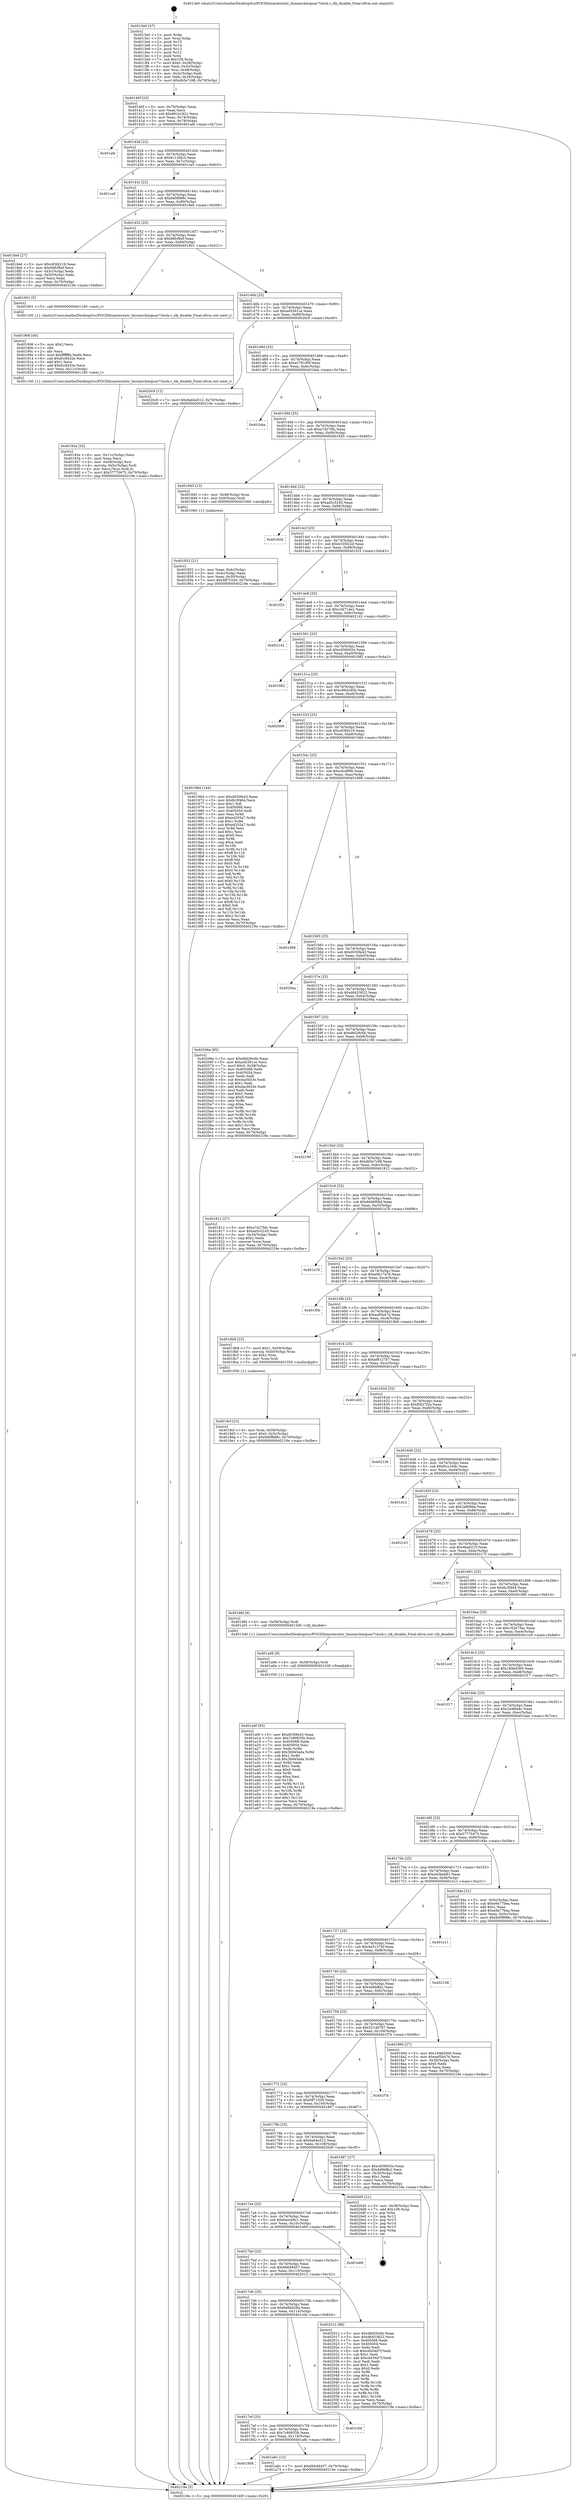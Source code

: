 digraph "0x4013e0" {
  label = "0x4013e0 (/mnt/c/Users/mathe/Desktop/tcc/POCII/binaries/extr_linuxarchmipsar7clock.c_clk_disable_Final-ollvm.out::main(0))"
  labelloc = "t"
  node[shape=record]

  Entry [label="",width=0.3,height=0.3,shape=circle,fillcolor=black,style=filled]
  "0x40140f" [label="{
     0x40140f [23]\l
     | [instrs]\l
     &nbsp;&nbsp;0x40140f \<+3\>: mov -0x70(%rbp),%eax\l
     &nbsp;&nbsp;0x401412 \<+2\>: mov %eax,%ecx\l
     &nbsp;&nbsp;0x401414 \<+6\>: sub $0x891e1821,%ecx\l
     &nbsp;&nbsp;0x40141a \<+3\>: mov %eax,-0x74(%rbp)\l
     &nbsp;&nbsp;0x40141d \<+3\>: mov %ecx,-0x78(%rbp)\l
     &nbsp;&nbsp;0x401420 \<+6\>: je 0000000000401afe \<main+0x71e\>\l
  }"]
  "0x401afe" [label="{
     0x401afe\l
  }", style=dashed]
  "0x401426" [label="{
     0x401426 [22]\l
     | [instrs]\l
     &nbsp;&nbsp;0x401426 \<+5\>: jmp 000000000040142b \<main+0x4b\>\l
     &nbsp;&nbsp;0x40142b \<+3\>: mov -0x74(%rbp),%eax\l
     &nbsp;&nbsp;0x40142e \<+5\>: sub $0x9112fdc3,%eax\l
     &nbsp;&nbsp;0x401433 \<+3\>: mov %eax,-0x7c(%rbp)\l
     &nbsp;&nbsp;0x401436 \<+6\>: je 0000000000401ca5 \<main+0x8c5\>\l
  }"]
  Exit [label="",width=0.3,height=0.3,shape=circle,fillcolor=black,style=filled,peripheries=2]
  "0x401ca5" [label="{
     0x401ca5\l
  }", style=dashed]
  "0x40143c" [label="{
     0x40143c [22]\l
     | [instrs]\l
     &nbsp;&nbsp;0x40143c \<+5\>: jmp 0000000000401441 \<main+0x61\>\l
     &nbsp;&nbsp;0x401441 \<+3\>: mov -0x74(%rbp),%eax\l
     &nbsp;&nbsp;0x401444 \<+5\>: sub $0x9d0f888c,%eax\l
     &nbsp;&nbsp;0x401449 \<+3\>: mov %eax,-0x80(%rbp)\l
     &nbsp;&nbsp;0x40144c \<+6\>: je 00000000004018e6 \<main+0x506\>\l
  }"]
  "0x401808" [label="{
     0x401808\l
  }", style=dashed]
  "0x4018e6" [label="{
     0x4018e6 [27]\l
     | [instrs]\l
     &nbsp;&nbsp;0x4018e6 \<+5\>: mov $0xc93f4219,%eax\l
     &nbsp;&nbsp;0x4018eb \<+5\>: mov $0x9dfcf6ef,%ecx\l
     &nbsp;&nbsp;0x4018f0 \<+3\>: mov -0x5c(%rbp),%edx\l
     &nbsp;&nbsp;0x4018f3 \<+3\>: cmp -0x50(%rbp),%edx\l
     &nbsp;&nbsp;0x4018f6 \<+3\>: cmovl %ecx,%eax\l
     &nbsp;&nbsp;0x4018f9 \<+3\>: mov %eax,-0x70(%rbp)\l
     &nbsp;&nbsp;0x4018fc \<+5\>: jmp 000000000040219e \<main+0xdbe\>\l
  }"]
  "0x401452" [label="{
     0x401452 [25]\l
     | [instrs]\l
     &nbsp;&nbsp;0x401452 \<+5\>: jmp 0000000000401457 \<main+0x77\>\l
     &nbsp;&nbsp;0x401457 \<+3\>: mov -0x74(%rbp),%eax\l
     &nbsp;&nbsp;0x40145a \<+5\>: sub $0x9dfcf6ef,%eax\l
     &nbsp;&nbsp;0x40145f \<+6\>: mov %eax,-0x84(%rbp)\l
     &nbsp;&nbsp;0x401465 \<+6\>: je 0000000000401901 \<main+0x521\>\l
  }"]
  "0x401a6c" [label="{
     0x401a6c [12]\l
     | [instrs]\l
     &nbsp;&nbsp;0x401a6c \<+7\>: movl $0x6b648457,-0x70(%rbp)\l
     &nbsp;&nbsp;0x401a73 \<+5\>: jmp 000000000040219e \<main+0xdbe\>\l
  }"]
  "0x401901" [label="{
     0x401901 [5]\l
     | [instrs]\l
     &nbsp;&nbsp;0x401901 \<+5\>: call 0000000000401160 \<next_i\>\l
     | [calls]\l
     &nbsp;&nbsp;0x401160 \{1\} (/mnt/c/Users/mathe/Desktop/tcc/POCII/binaries/extr_linuxarchmipsar7clock.c_clk_disable_Final-ollvm.out::next_i)\l
  }"]
  "0x40146b" [label="{
     0x40146b [25]\l
     | [instrs]\l
     &nbsp;&nbsp;0x40146b \<+5\>: jmp 0000000000401470 \<main+0x90\>\l
     &nbsp;&nbsp;0x401470 \<+3\>: mov -0x74(%rbp),%eax\l
     &nbsp;&nbsp;0x401473 \<+5\>: sub $0xa45361ce,%eax\l
     &nbsp;&nbsp;0x401478 \<+6\>: mov %eax,-0x88(%rbp)\l
     &nbsp;&nbsp;0x40147e \<+6\>: je 00000000004020c9 \<main+0xce9\>\l
  }"]
  "0x4017ef" [label="{
     0x4017ef [25]\l
     | [instrs]\l
     &nbsp;&nbsp;0x4017ef \<+5\>: jmp 00000000004017f4 \<main+0x414\>\l
     &nbsp;&nbsp;0x4017f4 \<+3\>: mov -0x74(%rbp),%eax\l
     &nbsp;&nbsp;0x4017f7 \<+5\>: sub $0x7c80835b,%eax\l
     &nbsp;&nbsp;0x4017fc \<+6\>: mov %eax,-0x118(%rbp)\l
     &nbsp;&nbsp;0x401802 \<+6\>: je 0000000000401a6c \<main+0x68c\>\l
  }"]
  "0x4020c9" [label="{
     0x4020c9 [12]\l
     | [instrs]\l
     &nbsp;&nbsp;0x4020c9 \<+7\>: movl $0x6a64e512,-0x70(%rbp)\l
     &nbsp;&nbsp;0x4020d0 \<+5\>: jmp 000000000040219e \<main+0xdbe\>\l
  }"]
  "0x401484" [label="{
     0x401484 [25]\l
     | [instrs]\l
     &nbsp;&nbsp;0x401484 \<+5\>: jmp 0000000000401489 \<main+0xa9\>\l
     &nbsp;&nbsp;0x401489 \<+3\>: mov -0x74(%rbp),%eax\l
     &nbsp;&nbsp;0x40148c \<+5\>: sub $0xa578190f,%eax\l
     &nbsp;&nbsp;0x401491 \<+6\>: mov %eax,-0x8c(%rbp)\l
     &nbsp;&nbsp;0x401497 \<+6\>: je 0000000000401bba \<main+0x7da\>\l
  }"]
  "0x401c0d" [label="{
     0x401c0d\l
  }", style=dashed]
  "0x401bba" [label="{
     0x401bba\l
  }", style=dashed]
  "0x40149d" [label="{
     0x40149d [25]\l
     | [instrs]\l
     &nbsp;&nbsp;0x40149d \<+5\>: jmp 00000000004014a2 \<main+0xc2\>\l
     &nbsp;&nbsp;0x4014a2 \<+3\>: mov -0x74(%rbp),%eax\l
     &nbsp;&nbsp;0x4014a5 \<+5\>: sub $0xa7d27fdc,%eax\l
     &nbsp;&nbsp;0x4014aa \<+6\>: mov %eax,-0x90(%rbp)\l
     &nbsp;&nbsp;0x4014b0 \<+6\>: je 0000000000401845 \<main+0x465\>\l
  }"]
  "0x4017d6" [label="{
     0x4017d6 [25]\l
     | [instrs]\l
     &nbsp;&nbsp;0x4017d6 \<+5\>: jmp 00000000004017db \<main+0x3fb\>\l
     &nbsp;&nbsp;0x4017db \<+3\>: mov -0x74(%rbp),%eax\l
     &nbsp;&nbsp;0x4017de \<+5\>: sub $0x6d8b628a,%eax\l
     &nbsp;&nbsp;0x4017e3 \<+6\>: mov %eax,-0x114(%rbp)\l
     &nbsp;&nbsp;0x4017e9 \<+6\>: je 0000000000401c0d \<main+0x82d\>\l
  }"]
  "0x401845" [label="{
     0x401845 [13]\l
     | [instrs]\l
     &nbsp;&nbsp;0x401845 \<+4\>: mov -0x48(%rbp),%rax\l
     &nbsp;&nbsp;0x401849 \<+4\>: mov 0x8(%rax),%rdi\l
     &nbsp;&nbsp;0x40184d \<+5\>: call 0000000000401060 \<atoi@plt\>\l
     | [calls]\l
     &nbsp;&nbsp;0x401060 \{1\} (unknown)\l
  }"]
  "0x4014b6" [label="{
     0x4014b6 [25]\l
     | [instrs]\l
     &nbsp;&nbsp;0x4014b6 \<+5\>: jmp 00000000004014bb \<main+0xdb\>\l
     &nbsp;&nbsp;0x4014bb \<+3\>: mov -0x74(%rbp),%eax\l
     &nbsp;&nbsp;0x4014be \<+5\>: sub $0xad5c5245,%eax\l
     &nbsp;&nbsp;0x4014c3 \<+6\>: mov %eax,-0x94(%rbp)\l
     &nbsp;&nbsp;0x4014c9 \<+6\>: je 000000000040182d \<main+0x44d\>\l
  }"]
  "0x402012" [label="{
     0x402012 [88]\l
     | [instrs]\l
     &nbsp;&nbsp;0x402012 \<+5\>: mov $0xd8d29c6b,%eax\l
     &nbsp;&nbsp;0x402017 \<+5\>: mov $0xd6453822,%ecx\l
     &nbsp;&nbsp;0x40201c \<+7\>: mov 0x405068,%edx\l
     &nbsp;&nbsp;0x402023 \<+7\>: mov 0x405054,%esi\l
     &nbsp;&nbsp;0x40202a \<+2\>: mov %edx,%edi\l
     &nbsp;&nbsp;0x40202c \<+6\>: sub $0xcd454d7f,%edi\l
     &nbsp;&nbsp;0x402032 \<+3\>: sub $0x1,%edi\l
     &nbsp;&nbsp;0x402035 \<+6\>: add $0xcd454d7f,%edi\l
     &nbsp;&nbsp;0x40203b \<+3\>: imul %edi,%edx\l
     &nbsp;&nbsp;0x40203e \<+3\>: and $0x1,%edx\l
     &nbsp;&nbsp;0x402041 \<+3\>: cmp $0x0,%edx\l
     &nbsp;&nbsp;0x402044 \<+4\>: sete %r8b\l
     &nbsp;&nbsp;0x402048 \<+3\>: cmp $0xa,%esi\l
     &nbsp;&nbsp;0x40204b \<+4\>: setl %r9b\l
     &nbsp;&nbsp;0x40204f \<+3\>: mov %r8b,%r10b\l
     &nbsp;&nbsp;0x402052 \<+3\>: and %r9b,%r10b\l
     &nbsp;&nbsp;0x402055 \<+3\>: xor %r9b,%r8b\l
     &nbsp;&nbsp;0x402058 \<+3\>: or %r8b,%r10b\l
     &nbsp;&nbsp;0x40205b \<+4\>: test $0x1,%r10b\l
     &nbsp;&nbsp;0x40205f \<+3\>: cmovne %ecx,%eax\l
     &nbsp;&nbsp;0x402062 \<+3\>: mov %eax,-0x70(%rbp)\l
     &nbsp;&nbsp;0x402065 \<+5\>: jmp 000000000040219e \<main+0xdbe\>\l
  }"]
  "0x40182d" [label="{
     0x40182d\l
  }", style=dashed]
  "0x4014cf" [label="{
     0x4014cf [25]\l
     | [instrs]\l
     &nbsp;&nbsp;0x4014cf \<+5\>: jmp 00000000004014d4 \<main+0xf4\>\l
     &nbsp;&nbsp;0x4014d4 \<+3\>: mov -0x74(%rbp),%eax\l
     &nbsp;&nbsp;0x4014d7 \<+5\>: sub $0xb335f22d,%eax\l
     &nbsp;&nbsp;0x4014dc \<+6\>: mov %eax,-0x98(%rbp)\l
     &nbsp;&nbsp;0x4014e2 \<+6\>: je 0000000000401f23 \<main+0xb43\>\l
  }"]
  "0x4017bd" [label="{
     0x4017bd [25]\l
     | [instrs]\l
     &nbsp;&nbsp;0x4017bd \<+5\>: jmp 00000000004017c2 \<main+0x3e2\>\l
     &nbsp;&nbsp;0x4017c2 \<+3\>: mov -0x74(%rbp),%eax\l
     &nbsp;&nbsp;0x4017c5 \<+5\>: sub $0x6b648457,%eax\l
     &nbsp;&nbsp;0x4017ca \<+6\>: mov %eax,-0x110(%rbp)\l
     &nbsp;&nbsp;0x4017d0 \<+6\>: je 0000000000402012 \<main+0xc32\>\l
  }"]
  "0x401f23" [label="{
     0x401f23\l
  }", style=dashed]
  "0x4014e8" [label="{
     0x4014e8 [25]\l
     | [instrs]\l
     &nbsp;&nbsp;0x4014e8 \<+5\>: jmp 00000000004014ed \<main+0x10d\>\l
     &nbsp;&nbsp;0x4014ed \<+3\>: mov -0x74(%rbp),%eax\l
     &nbsp;&nbsp;0x4014f0 \<+5\>: sub $0xc3d714e2,%eax\l
     &nbsp;&nbsp;0x4014f5 \<+6\>: mov %eax,-0x9c(%rbp)\l
     &nbsp;&nbsp;0x4014fb \<+6\>: je 0000000000402142 \<main+0xd62\>\l
  }"]
  "0x401e69" [label="{
     0x401e69\l
  }", style=dashed]
  "0x402142" [label="{
     0x402142\l
  }", style=dashed]
  "0x401501" [label="{
     0x401501 [25]\l
     | [instrs]\l
     &nbsp;&nbsp;0x401501 \<+5\>: jmp 0000000000401506 \<main+0x126\>\l
     &nbsp;&nbsp;0x401506 \<+3\>: mov -0x74(%rbp),%eax\l
     &nbsp;&nbsp;0x401509 \<+5\>: sub $0xc656002e,%eax\l
     &nbsp;&nbsp;0x40150e \<+6\>: mov %eax,-0xa0(%rbp)\l
     &nbsp;&nbsp;0x401514 \<+6\>: je 0000000000401882 \<main+0x4a2\>\l
  }"]
  "0x4017a4" [label="{
     0x4017a4 [25]\l
     | [instrs]\l
     &nbsp;&nbsp;0x4017a4 \<+5\>: jmp 00000000004017a9 \<main+0x3c9\>\l
     &nbsp;&nbsp;0x4017a9 \<+3\>: mov -0x74(%rbp),%eax\l
     &nbsp;&nbsp;0x4017ac \<+5\>: sub $0x6aacb8c1,%eax\l
     &nbsp;&nbsp;0x4017b1 \<+6\>: mov %eax,-0x10c(%rbp)\l
     &nbsp;&nbsp;0x4017b7 \<+6\>: je 0000000000401e69 \<main+0xa89\>\l
  }"]
  "0x401882" [label="{
     0x401882\l
  }", style=dashed]
  "0x40151a" [label="{
     0x40151a [25]\l
     | [instrs]\l
     &nbsp;&nbsp;0x40151a \<+5\>: jmp 000000000040151f \<main+0x13f\>\l
     &nbsp;&nbsp;0x40151f \<+3\>: mov -0x74(%rbp),%eax\l
     &nbsp;&nbsp;0x401522 \<+5\>: sub $0xc8942d5b,%eax\l
     &nbsp;&nbsp;0x401527 \<+6\>: mov %eax,-0xa4(%rbp)\l
     &nbsp;&nbsp;0x40152d \<+6\>: je 0000000000402006 \<main+0xc26\>\l
  }"]
  "0x4020d5" [label="{
     0x4020d5 [21]\l
     | [instrs]\l
     &nbsp;&nbsp;0x4020d5 \<+3\>: mov -0x38(%rbp),%eax\l
     &nbsp;&nbsp;0x4020d8 \<+7\>: add $0x108,%rsp\l
     &nbsp;&nbsp;0x4020df \<+1\>: pop %rbx\l
     &nbsp;&nbsp;0x4020e0 \<+2\>: pop %r12\l
     &nbsp;&nbsp;0x4020e2 \<+2\>: pop %r13\l
     &nbsp;&nbsp;0x4020e4 \<+2\>: pop %r14\l
     &nbsp;&nbsp;0x4020e6 \<+2\>: pop %r15\l
     &nbsp;&nbsp;0x4020e8 \<+1\>: pop %rbp\l
     &nbsp;&nbsp;0x4020e9 \<+1\>: ret\l
  }"]
  "0x402006" [label="{
     0x402006\l
  }", style=dashed]
  "0x401533" [label="{
     0x401533 [25]\l
     | [instrs]\l
     &nbsp;&nbsp;0x401533 \<+5\>: jmp 0000000000401538 \<main+0x158\>\l
     &nbsp;&nbsp;0x401538 \<+3\>: mov -0x74(%rbp),%eax\l
     &nbsp;&nbsp;0x40153b \<+5\>: sub $0xc93f4219,%eax\l
     &nbsp;&nbsp;0x401540 \<+6\>: mov %eax,-0xa8(%rbp)\l
     &nbsp;&nbsp;0x401546 \<+6\>: je 000000000040196d \<main+0x58d\>\l
  }"]
  "0x401a0f" [label="{
     0x401a0f [93]\l
     | [instrs]\l
     &nbsp;&nbsp;0x401a0f \<+5\>: mov $0xd030fe43,%eax\l
     &nbsp;&nbsp;0x401a14 \<+5\>: mov $0x7c80835b,%ecx\l
     &nbsp;&nbsp;0x401a19 \<+7\>: mov 0x405068,%edx\l
     &nbsp;&nbsp;0x401a20 \<+7\>: mov 0x405054,%esi\l
     &nbsp;&nbsp;0x401a27 \<+3\>: mov %edx,%r8d\l
     &nbsp;&nbsp;0x401a2a \<+7\>: add $0x3b945eda,%r8d\l
     &nbsp;&nbsp;0x401a31 \<+4\>: sub $0x1,%r8d\l
     &nbsp;&nbsp;0x401a35 \<+7\>: sub $0x3b945eda,%r8d\l
     &nbsp;&nbsp;0x401a3c \<+4\>: imul %r8d,%edx\l
     &nbsp;&nbsp;0x401a40 \<+3\>: and $0x1,%edx\l
     &nbsp;&nbsp;0x401a43 \<+3\>: cmp $0x0,%edx\l
     &nbsp;&nbsp;0x401a46 \<+4\>: sete %r9b\l
     &nbsp;&nbsp;0x401a4a \<+3\>: cmp $0xa,%esi\l
     &nbsp;&nbsp;0x401a4d \<+4\>: setl %r10b\l
     &nbsp;&nbsp;0x401a51 \<+3\>: mov %r9b,%r11b\l
     &nbsp;&nbsp;0x401a54 \<+3\>: and %r10b,%r11b\l
     &nbsp;&nbsp;0x401a57 \<+3\>: xor %r10b,%r9b\l
     &nbsp;&nbsp;0x401a5a \<+3\>: or %r9b,%r11b\l
     &nbsp;&nbsp;0x401a5d \<+4\>: test $0x1,%r11b\l
     &nbsp;&nbsp;0x401a61 \<+3\>: cmovne %ecx,%eax\l
     &nbsp;&nbsp;0x401a64 \<+3\>: mov %eax,-0x70(%rbp)\l
     &nbsp;&nbsp;0x401a67 \<+5\>: jmp 000000000040219e \<main+0xdbe\>\l
  }"]
  "0x40196d" [label="{
     0x40196d [144]\l
     | [instrs]\l
     &nbsp;&nbsp;0x40196d \<+5\>: mov $0xd030fe43,%eax\l
     &nbsp;&nbsp;0x401972 \<+5\>: mov $0x8c3f464,%ecx\l
     &nbsp;&nbsp;0x401977 \<+2\>: mov $0x1,%dl\l
     &nbsp;&nbsp;0x401979 \<+7\>: mov 0x405068,%esi\l
     &nbsp;&nbsp;0x401980 \<+7\>: mov 0x405054,%edi\l
     &nbsp;&nbsp;0x401987 \<+3\>: mov %esi,%r8d\l
     &nbsp;&nbsp;0x40198a \<+7\>: add $0xed255a7,%r8d\l
     &nbsp;&nbsp;0x401991 \<+4\>: sub $0x1,%r8d\l
     &nbsp;&nbsp;0x401995 \<+7\>: sub $0xed255a7,%r8d\l
     &nbsp;&nbsp;0x40199c \<+4\>: imul %r8d,%esi\l
     &nbsp;&nbsp;0x4019a0 \<+3\>: and $0x1,%esi\l
     &nbsp;&nbsp;0x4019a3 \<+3\>: cmp $0x0,%esi\l
     &nbsp;&nbsp;0x4019a6 \<+4\>: sete %r9b\l
     &nbsp;&nbsp;0x4019aa \<+3\>: cmp $0xa,%edi\l
     &nbsp;&nbsp;0x4019ad \<+4\>: setl %r10b\l
     &nbsp;&nbsp;0x4019b1 \<+3\>: mov %r9b,%r11b\l
     &nbsp;&nbsp;0x4019b4 \<+4\>: xor $0xff,%r11b\l
     &nbsp;&nbsp;0x4019b8 \<+3\>: mov %r10b,%bl\l
     &nbsp;&nbsp;0x4019bb \<+3\>: xor $0xff,%bl\l
     &nbsp;&nbsp;0x4019be \<+3\>: xor $0x0,%dl\l
     &nbsp;&nbsp;0x4019c1 \<+3\>: mov %r11b,%r14b\l
     &nbsp;&nbsp;0x4019c4 \<+4\>: and $0x0,%r14b\l
     &nbsp;&nbsp;0x4019c8 \<+3\>: and %dl,%r9b\l
     &nbsp;&nbsp;0x4019cb \<+3\>: mov %bl,%r15b\l
     &nbsp;&nbsp;0x4019ce \<+4\>: and $0x0,%r15b\l
     &nbsp;&nbsp;0x4019d2 \<+3\>: and %dl,%r10b\l
     &nbsp;&nbsp;0x4019d5 \<+3\>: or %r9b,%r14b\l
     &nbsp;&nbsp;0x4019d8 \<+3\>: or %r10b,%r15b\l
     &nbsp;&nbsp;0x4019db \<+3\>: xor %r15b,%r14b\l
     &nbsp;&nbsp;0x4019de \<+3\>: or %bl,%r11b\l
     &nbsp;&nbsp;0x4019e1 \<+4\>: xor $0xff,%r11b\l
     &nbsp;&nbsp;0x4019e5 \<+3\>: or $0x0,%dl\l
     &nbsp;&nbsp;0x4019e8 \<+3\>: and %dl,%r11b\l
     &nbsp;&nbsp;0x4019eb \<+3\>: or %r11b,%r14b\l
     &nbsp;&nbsp;0x4019ee \<+4\>: test $0x1,%r14b\l
     &nbsp;&nbsp;0x4019f2 \<+3\>: cmovne %ecx,%eax\l
     &nbsp;&nbsp;0x4019f5 \<+3\>: mov %eax,-0x70(%rbp)\l
     &nbsp;&nbsp;0x4019f8 \<+5\>: jmp 000000000040219e \<main+0xdbe\>\l
  }"]
  "0x40154c" [label="{
     0x40154c [25]\l
     | [instrs]\l
     &nbsp;&nbsp;0x40154c \<+5\>: jmp 0000000000401551 \<main+0x171\>\l
     &nbsp;&nbsp;0x401551 \<+3\>: mov -0x74(%rbp),%eax\l
     &nbsp;&nbsp;0x401554 \<+5\>: sub $0xcdcdf9fe,%eax\l
     &nbsp;&nbsp;0x401559 \<+6\>: mov %eax,-0xac(%rbp)\l
     &nbsp;&nbsp;0x40155f \<+6\>: je 0000000000401d98 \<main+0x9b8\>\l
  }"]
  "0x401a06" [label="{
     0x401a06 [9]\l
     | [instrs]\l
     &nbsp;&nbsp;0x401a06 \<+4\>: mov -0x58(%rbp),%rdi\l
     &nbsp;&nbsp;0x401a0a \<+5\>: call 0000000000401030 \<free@plt\>\l
     | [calls]\l
     &nbsp;&nbsp;0x401030 \{1\} (unknown)\l
  }"]
  "0x401d98" [label="{
     0x401d98\l
  }", style=dashed]
  "0x401565" [label="{
     0x401565 [25]\l
     | [instrs]\l
     &nbsp;&nbsp;0x401565 \<+5\>: jmp 000000000040156a \<main+0x18a\>\l
     &nbsp;&nbsp;0x40156a \<+3\>: mov -0x74(%rbp),%eax\l
     &nbsp;&nbsp;0x40156d \<+5\>: sub $0xd030fe43,%eax\l
     &nbsp;&nbsp;0x401572 \<+6\>: mov %eax,-0xb0(%rbp)\l
     &nbsp;&nbsp;0x401578 \<+6\>: je 00000000004020ea \<main+0xd0a\>\l
  }"]
  "0x40192e" [label="{
     0x40192e [32]\l
     | [instrs]\l
     &nbsp;&nbsp;0x40192e \<+6\>: mov -0x11c(%rbp),%ecx\l
     &nbsp;&nbsp;0x401934 \<+3\>: imul %eax,%ecx\l
     &nbsp;&nbsp;0x401937 \<+4\>: mov -0x58(%rbp),%rsi\l
     &nbsp;&nbsp;0x40193b \<+4\>: movslq -0x5c(%rbp),%rdi\l
     &nbsp;&nbsp;0x40193f \<+3\>: mov %ecx,(%rsi,%rdi,4)\l
     &nbsp;&nbsp;0x401942 \<+7\>: movl $0x37770475,-0x70(%rbp)\l
     &nbsp;&nbsp;0x401949 \<+5\>: jmp 000000000040219e \<main+0xdbe\>\l
  }"]
  "0x4020ea" [label="{
     0x4020ea\l
  }", style=dashed]
  "0x40157e" [label="{
     0x40157e [25]\l
     | [instrs]\l
     &nbsp;&nbsp;0x40157e \<+5\>: jmp 0000000000401583 \<main+0x1a3\>\l
     &nbsp;&nbsp;0x401583 \<+3\>: mov -0x74(%rbp),%eax\l
     &nbsp;&nbsp;0x401586 \<+5\>: sub $0xd6453822,%eax\l
     &nbsp;&nbsp;0x40158b \<+6\>: mov %eax,-0xb4(%rbp)\l
     &nbsp;&nbsp;0x401591 \<+6\>: je 000000000040206a \<main+0xc8a\>\l
  }"]
  "0x401906" [label="{
     0x401906 [40]\l
     | [instrs]\l
     &nbsp;&nbsp;0x401906 \<+5\>: mov $0x2,%ecx\l
     &nbsp;&nbsp;0x40190b \<+1\>: cltd\l
     &nbsp;&nbsp;0x40190c \<+2\>: idiv %ecx\l
     &nbsp;&nbsp;0x40190e \<+6\>: imul $0xfffffffe,%edx,%ecx\l
     &nbsp;&nbsp;0x401914 \<+6\>: sub $0xfcc8432e,%ecx\l
     &nbsp;&nbsp;0x40191a \<+3\>: add $0x1,%ecx\l
     &nbsp;&nbsp;0x40191d \<+6\>: add $0xfcc8432e,%ecx\l
     &nbsp;&nbsp;0x401923 \<+6\>: mov %ecx,-0x11c(%rbp)\l
     &nbsp;&nbsp;0x401929 \<+5\>: call 0000000000401160 \<next_i\>\l
     | [calls]\l
     &nbsp;&nbsp;0x401160 \{1\} (/mnt/c/Users/mathe/Desktop/tcc/POCII/binaries/extr_linuxarchmipsar7clock.c_clk_disable_Final-ollvm.out::next_i)\l
  }"]
  "0x40206a" [label="{
     0x40206a [95]\l
     | [instrs]\l
     &nbsp;&nbsp;0x40206a \<+5\>: mov $0xd8d29c6b,%eax\l
     &nbsp;&nbsp;0x40206f \<+5\>: mov $0xa45361ce,%ecx\l
     &nbsp;&nbsp;0x402074 \<+7\>: movl $0x0,-0x38(%rbp)\l
     &nbsp;&nbsp;0x40207b \<+7\>: mov 0x405068,%edx\l
     &nbsp;&nbsp;0x402082 \<+7\>: mov 0x405054,%esi\l
     &nbsp;&nbsp;0x402089 \<+2\>: mov %edx,%edi\l
     &nbsp;&nbsp;0x40208b \<+6\>: sub $0x4acf453e,%edi\l
     &nbsp;&nbsp;0x402091 \<+3\>: sub $0x1,%edi\l
     &nbsp;&nbsp;0x402094 \<+6\>: add $0x4acf453e,%edi\l
     &nbsp;&nbsp;0x40209a \<+3\>: imul %edi,%edx\l
     &nbsp;&nbsp;0x40209d \<+3\>: and $0x1,%edx\l
     &nbsp;&nbsp;0x4020a0 \<+3\>: cmp $0x0,%edx\l
     &nbsp;&nbsp;0x4020a3 \<+4\>: sete %r8b\l
     &nbsp;&nbsp;0x4020a7 \<+3\>: cmp $0xa,%esi\l
     &nbsp;&nbsp;0x4020aa \<+4\>: setl %r9b\l
     &nbsp;&nbsp;0x4020ae \<+3\>: mov %r8b,%r10b\l
     &nbsp;&nbsp;0x4020b1 \<+3\>: and %r9b,%r10b\l
     &nbsp;&nbsp;0x4020b4 \<+3\>: xor %r9b,%r8b\l
     &nbsp;&nbsp;0x4020b7 \<+3\>: or %r8b,%r10b\l
     &nbsp;&nbsp;0x4020ba \<+4\>: test $0x1,%r10b\l
     &nbsp;&nbsp;0x4020be \<+3\>: cmovne %ecx,%eax\l
     &nbsp;&nbsp;0x4020c1 \<+3\>: mov %eax,-0x70(%rbp)\l
     &nbsp;&nbsp;0x4020c4 \<+5\>: jmp 000000000040219e \<main+0xdbe\>\l
  }"]
  "0x401597" [label="{
     0x401597 [25]\l
     | [instrs]\l
     &nbsp;&nbsp;0x401597 \<+5\>: jmp 000000000040159c \<main+0x1bc\>\l
     &nbsp;&nbsp;0x40159c \<+3\>: mov -0x74(%rbp),%eax\l
     &nbsp;&nbsp;0x40159f \<+5\>: sub $0xd8d29c6b,%eax\l
     &nbsp;&nbsp;0x4015a4 \<+6\>: mov %eax,-0xb8(%rbp)\l
     &nbsp;&nbsp;0x4015aa \<+6\>: je 0000000000402190 \<main+0xdb0\>\l
  }"]
  "0x4018cf" [label="{
     0x4018cf [23]\l
     | [instrs]\l
     &nbsp;&nbsp;0x4018cf \<+4\>: mov %rax,-0x58(%rbp)\l
     &nbsp;&nbsp;0x4018d3 \<+7\>: movl $0x0,-0x5c(%rbp)\l
     &nbsp;&nbsp;0x4018da \<+7\>: movl $0x9d0f888c,-0x70(%rbp)\l
     &nbsp;&nbsp;0x4018e1 \<+5\>: jmp 000000000040219e \<main+0xdbe\>\l
  }"]
  "0x402190" [label="{
     0x402190\l
  }", style=dashed]
  "0x4015b0" [label="{
     0x4015b0 [25]\l
     | [instrs]\l
     &nbsp;&nbsp;0x4015b0 \<+5\>: jmp 00000000004015b5 \<main+0x1d5\>\l
     &nbsp;&nbsp;0x4015b5 \<+3\>: mov -0x74(%rbp),%eax\l
     &nbsp;&nbsp;0x4015b8 \<+5\>: sub $0xdb5e7c98,%eax\l
     &nbsp;&nbsp;0x4015bd \<+6\>: mov %eax,-0xbc(%rbp)\l
     &nbsp;&nbsp;0x4015c3 \<+6\>: je 0000000000401812 \<main+0x432\>\l
  }"]
  "0x40178b" [label="{
     0x40178b [25]\l
     | [instrs]\l
     &nbsp;&nbsp;0x40178b \<+5\>: jmp 0000000000401790 \<main+0x3b0\>\l
     &nbsp;&nbsp;0x401790 \<+3\>: mov -0x74(%rbp),%eax\l
     &nbsp;&nbsp;0x401793 \<+5\>: sub $0x6a64e512,%eax\l
     &nbsp;&nbsp;0x401798 \<+6\>: mov %eax,-0x108(%rbp)\l
     &nbsp;&nbsp;0x40179e \<+6\>: je 00000000004020d5 \<main+0xcf5\>\l
  }"]
  "0x401812" [label="{
     0x401812 [27]\l
     | [instrs]\l
     &nbsp;&nbsp;0x401812 \<+5\>: mov $0xa7d27fdc,%eax\l
     &nbsp;&nbsp;0x401817 \<+5\>: mov $0xad5c5245,%ecx\l
     &nbsp;&nbsp;0x40181c \<+3\>: mov -0x34(%rbp),%edx\l
     &nbsp;&nbsp;0x40181f \<+3\>: cmp $0x2,%edx\l
     &nbsp;&nbsp;0x401822 \<+3\>: cmovne %ecx,%eax\l
     &nbsp;&nbsp;0x401825 \<+3\>: mov %eax,-0x70(%rbp)\l
     &nbsp;&nbsp;0x401828 \<+5\>: jmp 000000000040219e \<main+0xdbe\>\l
  }"]
  "0x4015c9" [label="{
     0x4015c9 [25]\l
     | [instrs]\l
     &nbsp;&nbsp;0x4015c9 \<+5\>: jmp 00000000004015ce \<main+0x1ee\>\l
     &nbsp;&nbsp;0x4015ce \<+3\>: mov -0x74(%rbp),%eax\l
     &nbsp;&nbsp;0x4015d1 \<+5\>: sub $0xdd46f5bd,%eax\l
     &nbsp;&nbsp;0x4015d6 \<+6\>: mov %eax,-0xc0(%rbp)\l
     &nbsp;&nbsp;0x4015dc \<+6\>: je 0000000000401a78 \<main+0x698\>\l
  }"]
  "0x40219e" [label="{
     0x40219e [5]\l
     | [instrs]\l
     &nbsp;&nbsp;0x40219e \<+5\>: jmp 000000000040140f \<main+0x2f\>\l
  }"]
  "0x4013e0" [label="{
     0x4013e0 [47]\l
     | [instrs]\l
     &nbsp;&nbsp;0x4013e0 \<+1\>: push %rbp\l
     &nbsp;&nbsp;0x4013e1 \<+3\>: mov %rsp,%rbp\l
     &nbsp;&nbsp;0x4013e4 \<+2\>: push %r15\l
     &nbsp;&nbsp;0x4013e6 \<+2\>: push %r14\l
     &nbsp;&nbsp;0x4013e8 \<+2\>: push %r13\l
     &nbsp;&nbsp;0x4013ea \<+2\>: push %r12\l
     &nbsp;&nbsp;0x4013ec \<+1\>: push %rbx\l
     &nbsp;&nbsp;0x4013ed \<+7\>: sub $0x108,%rsp\l
     &nbsp;&nbsp;0x4013f4 \<+7\>: movl $0x0,-0x38(%rbp)\l
     &nbsp;&nbsp;0x4013fb \<+3\>: mov %edi,-0x3c(%rbp)\l
     &nbsp;&nbsp;0x4013fe \<+4\>: mov %rsi,-0x48(%rbp)\l
     &nbsp;&nbsp;0x401402 \<+3\>: mov -0x3c(%rbp),%edi\l
     &nbsp;&nbsp;0x401405 \<+3\>: mov %edi,-0x34(%rbp)\l
     &nbsp;&nbsp;0x401408 \<+7\>: movl $0xdb5e7c98,-0x70(%rbp)\l
  }"]
  "0x401852" [label="{
     0x401852 [21]\l
     | [instrs]\l
     &nbsp;&nbsp;0x401852 \<+3\>: mov %eax,-0x4c(%rbp)\l
     &nbsp;&nbsp;0x401855 \<+3\>: mov -0x4c(%rbp),%eax\l
     &nbsp;&nbsp;0x401858 \<+3\>: mov %eax,-0x30(%rbp)\l
     &nbsp;&nbsp;0x40185b \<+7\>: movl $0x5ff71030,-0x70(%rbp)\l
     &nbsp;&nbsp;0x401862 \<+5\>: jmp 000000000040219e \<main+0xdbe\>\l
  }"]
  "0x401867" [label="{
     0x401867 [27]\l
     | [instrs]\l
     &nbsp;&nbsp;0x401867 \<+5\>: mov $0xc656002e,%eax\l
     &nbsp;&nbsp;0x40186c \<+5\>: mov $0x4d6bffa2,%ecx\l
     &nbsp;&nbsp;0x401871 \<+3\>: mov -0x30(%rbp),%edx\l
     &nbsp;&nbsp;0x401874 \<+3\>: cmp $0x1,%edx\l
     &nbsp;&nbsp;0x401877 \<+3\>: cmovl %ecx,%eax\l
     &nbsp;&nbsp;0x40187a \<+3\>: mov %eax,-0x70(%rbp)\l
     &nbsp;&nbsp;0x40187d \<+5\>: jmp 000000000040219e \<main+0xdbe\>\l
  }"]
  "0x401a78" [label="{
     0x401a78\l
  }", style=dashed]
  "0x4015e2" [label="{
     0x4015e2 [25]\l
     | [instrs]\l
     &nbsp;&nbsp;0x4015e2 \<+5\>: jmp 00000000004015e7 \<main+0x207\>\l
     &nbsp;&nbsp;0x4015e7 \<+3\>: mov -0x74(%rbp),%eax\l
     &nbsp;&nbsp;0x4015ea \<+5\>: sub $0xe0b17a7b,%eax\l
     &nbsp;&nbsp;0x4015ef \<+6\>: mov %eax,-0xc4(%rbp)\l
     &nbsp;&nbsp;0x4015f5 \<+6\>: je 0000000000401f0b \<main+0xb2b\>\l
  }"]
  "0x401772" [label="{
     0x401772 [25]\l
     | [instrs]\l
     &nbsp;&nbsp;0x401772 \<+5\>: jmp 0000000000401777 \<main+0x397\>\l
     &nbsp;&nbsp;0x401777 \<+3\>: mov -0x74(%rbp),%eax\l
     &nbsp;&nbsp;0x40177a \<+5\>: sub $0x5ff71030,%eax\l
     &nbsp;&nbsp;0x40177f \<+6\>: mov %eax,-0x104(%rbp)\l
     &nbsp;&nbsp;0x401785 \<+6\>: je 0000000000401867 \<main+0x487\>\l
  }"]
  "0x401f0b" [label="{
     0x401f0b\l
  }", style=dashed]
  "0x4015fb" [label="{
     0x4015fb [25]\l
     | [instrs]\l
     &nbsp;&nbsp;0x4015fb \<+5\>: jmp 0000000000401600 \<main+0x220\>\l
     &nbsp;&nbsp;0x401600 \<+3\>: mov -0x74(%rbp),%eax\l
     &nbsp;&nbsp;0x401603 \<+5\>: sub $0xeaf5b47d,%eax\l
     &nbsp;&nbsp;0x401608 \<+6\>: mov %eax,-0xc8(%rbp)\l
     &nbsp;&nbsp;0x40160e \<+6\>: je 00000000004018b8 \<main+0x4d8\>\l
  }"]
  "0x401f7b" [label="{
     0x401f7b\l
  }", style=dashed]
  "0x4018b8" [label="{
     0x4018b8 [23]\l
     | [instrs]\l
     &nbsp;&nbsp;0x4018b8 \<+7\>: movl $0x1,-0x50(%rbp)\l
     &nbsp;&nbsp;0x4018bf \<+4\>: movslq -0x50(%rbp),%rax\l
     &nbsp;&nbsp;0x4018c3 \<+4\>: shl $0x2,%rax\l
     &nbsp;&nbsp;0x4018c7 \<+3\>: mov %rax,%rdi\l
     &nbsp;&nbsp;0x4018ca \<+5\>: call 0000000000401050 \<malloc@plt\>\l
     | [calls]\l
     &nbsp;&nbsp;0x401050 \{1\} (unknown)\l
  }"]
  "0x401614" [label="{
     0x401614 [25]\l
     | [instrs]\l
     &nbsp;&nbsp;0x401614 \<+5\>: jmp 0000000000401619 \<main+0x239\>\l
     &nbsp;&nbsp;0x401619 \<+3\>: mov -0x74(%rbp),%eax\l
     &nbsp;&nbsp;0x40161c \<+5\>: sub $0xef6127b7,%eax\l
     &nbsp;&nbsp;0x401621 \<+6\>: mov %eax,-0xcc(%rbp)\l
     &nbsp;&nbsp;0x401627 \<+6\>: je 0000000000401e05 \<main+0xa25\>\l
  }"]
  "0x401759" [label="{
     0x401759 [25]\l
     | [instrs]\l
     &nbsp;&nbsp;0x401759 \<+5\>: jmp 000000000040175e \<main+0x37e\>\l
     &nbsp;&nbsp;0x40175e \<+3\>: mov -0x74(%rbp),%eax\l
     &nbsp;&nbsp;0x401761 \<+5\>: sub $0x52146767,%eax\l
     &nbsp;&nbsp;0x401766 \<+6\>: mov %eax,-0x100(%rbp)\l
     &nbsp;&nbsp;0x40176c \<+6\>: je 0000000000401f7b \<main+0xb9b\>\l
  }"]
  "0x401e05" [label="{
     0x401e05\l
  }", style=dashed]
  "0x40162d" [label="{
     0x40162d [25]\l
     | [instrs]\l
     &nbsp;&nbsp;0x40162d \<+5\>: jmp 0000000000401632 \<main+0x252\>\l
     &nbsp;&nbsp;0x401632 \<+3\>: mov -0x74(%rbp),%eax\l
     &nbsp;&nbsp;0x401635 \<+5\>: sub $0xf5627f2a,%eax\l
     &nbsp;&nbsp;0x40163a \<+6\>: mov %eax,-0xd0(%rbp)\l
     &nbsp;&nbsp;0x401640 \<+6\>: je 0000000000402136 \<main+0xd56\>\l
  }"]
  "0x40189d" [label="{
     0x40189d [27]\l
     | [instrs]\l
     &nbsp;&nbsp;0x40189d \<+5\>: mov $0x1846d360,%eax\l
     &nbsp;&nbsp;0x4018a2 \<+5\>: mov $0xeaf5b47d,%ecx\l
     &nbsp;&nbsp;0x4018a7 \<+3\>: mov -0x30(%rbp),%edx\l
     &nbsp;&nbsp;0x4018aa \<+3\>: cmp $0x0,%edx\l
     &nbsp;&nbsp;0x4018ad \<+3\>: cmove %ecx,%eax\l
     &nbsp;&nbsp;0x4018b0 \<+3\>: mov %eax,-0x70(%rbp)\l
     &nbsp;&nbsp;0x4018b3 \<+5\>: jmp 000000000040219e \<main+0xdbe\>\l
  }"]
  "0x402136" [label="{
     0x402136\l
  }", style=dashed]
  "0x401646" [label="{
     0x401646 [25]\l
     | [instrs]\l
     &nbsp;&nbsp;0x401646 \<+5\>: jmp 000000000040164b \<main+0x26b\>\l
     &nbsp;&nbsp;0x40164b \<+3\>: mov -0x74(%rbp),%eax\l
     &nbsp;&nbsp;0x40164e \<+5\>: sub $0xf5cc164c,%eax\l
     &nbsp;&nbsp;0x401653 \<+6\>: mov %eax,-0xd4(%rbp)\l
     &nbsp;&nbsp;0x401659 \<+6\>: je 0000000000401d12 \<main+0x932\>\l
  }"]
  "0x401740" [label="{
     0x401740 [25]\l
     | [instrs]\l
     &nbsp;&nbsp;0x401740 \<+5\>: jmp 0000000000401745 \<main+0x365\>\l
     &nbsp;&nbsp;0x401745 \<+3\>: mov -0x74(%rbp),%eax\l
     &nbsp;&nbsp;0x401748 \<+5\>: sub $0x4d6bffa2,%eax\l
     &nbsp;&nbsp;0x40174d \<+6\>: mov %eax,-0xfc(%rbp)\l
     &nbsp;&nbsp;0x401753 \<+6\>: je 000000000040189d \<main+0x4bd\>\l
  }"]
  "0x401d12" [label="{
     0x401d12\l
  }", style=dashed]
  "0x40165f" [label="{
     0x40165f [25]\l
     | [instrs]\l
     &nbsp;&nbsp;0x40165f \<+5\>: jmp 0000000000401664 \<main+0x284\>\l
     &nbsp;&nbsp;0x401664 \<+3\>: mov -0x74(%rbp),%eax\l
     &nbsp;&nbsp;0x401667 \<+5\>: sub $0x2e809be,%eax\l
     &nbsp;&nbsp;0x40166c \<+6\>: mov %eax,-0xd8(%rbp)\l
     &nbsp;&nbsp;0x401672 \<+6\>: je 0000000000402161 \<main+0xd81\>\l
  }"]
  "0x402108" [label="{
     0x402108\l
  }", style=dashed]
  "0x402161" [label="{
     0x402161\l
  }", style=dashed]
  "0x401678" [label="{
     0x401678 [25]\l
     | [instrs]\l
     &nbsp;&nbsp;0x401678 \<+5\>: jmp 000000000040167d \<main+0x29d\>\l
     &nbsp;&nbsp;0x40167d \<+3\>: mov -0x74(%rbp),%eax\l
     &nbsp;&nbsp;0x401680 \<+5\>: sub $0x4ba0215,%eax\l
     &nbsp;&nbsp;0x401685 \<+6\>: mov %eax,-0xdc(%rbp)\l
     &nbsp;&nbsp;0x40168b \<+6\>: je 000000000040217f \<main+0xd9f\>\l
  }"]
  "0x401727" [label="{
     0x401727 [25]\l
     | [instrs]\l
     &nbsp;&nbsp;0x401727 \<+5\>: jmp 000000000040172c \<main+0x34c\>\l
     &nbsp;&nbsp;0x40172c \<+3\>: mov -0x74(%rbp),%eax\l
     &nbsp;&nbsp;0x40172f \<+5\>: sub $0x4a31370f,%eax\l
     &nbsp;&nbsp;0x401734 \<+6\>: mov %eax,-0xf8(%rbp)\l
     &nbsp;&nbsp;0x40173a \<+6\>: je 0000000000402108 \<main+0xd28\>\l
  }"]
  "0x40217f" [label="{
     0x40217f\l
  }", style=dashed]
  "0x401691" [label="{
     0x401691 [25]\l
     | [instrs]\l
     &nbsp;&nbsp;0x401691 \<+5\>: jmp 0000000000401696 \<main+0x2b6\>\l
     &nbsp;&nbsp;0x401696 \<+3\>: mov -0x74(%rbp),%eax\l
     &nbsp;&nbsp;0x401699 \<+5\>: sub $0x8c3f464,%eax\l
     &nbsp;&nbsp;0x40169e \<+6\>: mov %eax,-0xe0(%rbp)\l
     &nbsp;&nbsp;0x4016a4 \<+6\>: je 00000000004019fd \<main+0x61d\>\l
  }"]
  "0x401e11" [label="{
     0x401e11\l
  }", style=dashed]
  "0x4019fd" [label="{
     0x4019fd [9]\l
     | [instrs]\l
     &nbsp;&nbsp;0x4019fd \<+4\>: mov -0x58(%rbp),%rdi\l
     &nbsp;&nbsp;0x401a01 \<+5\>: call 00000000004013d0 \<clk_disable\>\l
     | [calls]\l
     &nbsp;&nbsp;0x4013d0 \{1\} (/mnt/c/Users/mathe/Desktop/tcc/POCII/binaries/extr_linuxarchmipsar7clock.c_clk_disable_Final-ollvm.out::clk_disable)\l
  }"]
  "0x4016aa" [label="{
     0x4016aa [25]\l
     | [instrs]\l
     &nbsp;&nbsp;0x4016aa \<+5\>: jmp 00000000004016af \<main+0x2cf\>\l
     &nbsp;&nbsp;0x4016af \<+3\>: mov -0x74(%rbp),%eax\l
     &nbsp;&nbsp;0x4016b2 \<+5\>: sub $0x162e73ac,%eax\l
     &nbsp;&nbsp;0x4016b7 \<+6\>: mov %eax,-0xe4(%rbp)\l
     &nbsp;&nbsp;0x4016bd \<+6\>: je 0000000000401cc0 \<main+0x8e0\>\l
  }"]
  "0x40170e" [label="{
     0x40170e [25]\l
     | [instrs]\l
     &nbsp;&nbsp;0x40170e \<+5\>: jmp 0000000000401713 \<main+0x333\>\l
     &nbsp;&nbsp;0x401713 \<+3\>: mov -0x74(%rbp),%eax\l
     &nbsp;&nbsp;0x401716 \<+5\>: sub $0x443beb81,%eax\l
     &nbsp;&nbsp;0x40171b \<+6\>: mov %eax,-0xf4(%rbp)\l
     &nbsp;&nbsp;0x401721 \<+6\>: je 0000000000401e11 \<main+0xa31\>\l
  }"]
  "0x401cc0" [label="{
     0x401cc0\l
  }", style=dashed]
  "0x4016c3" [label="{
     0x4016c3 [25]\l
     | [instrs]\l
     &nbsp;&nbsp;0x4016c3 \<+5\>: jmp 00000000004016c8 \<main+0x2e8\>\l
     &nbsp;&nbsp;0x4016c8 \<+3\>: mov -0x74(%rbp),%eax\l
     &nbsp;&nbsp;0x4016cb \<+5\>: sub $0x1846d360,%eax\l
     &nbsp;&nbsp;0x4016d0 \<+6\>: mov %eax,-0xe8(%rbp)\l
     &nbsp;&nbsp;0x4016d6 \<+6\>: je 0000000000401f17 \<main+0xb37\>\l
  }"]
  "0x40194e" [label="{
     0x40194e [31]\l
     | [instrs]\l
     &nbsp;&nbsp;0x40194e \<+3\>: mov -0x5c(%rbp),%eax\l
     &nbsp;&nbsp;0x401951 \<+5\>: sub $0xe9a77bea,%eax\l
     &nbsp;&nbsp;0x401956 \<+3\>: add $0x1,%eax\l
     &nbsp;&nbsp;0x401959 \<+5\>: add $0xe9a77bea,%eax\l
     &nbsp;&nbsp;0x40195e \<+3\>: mov %eax,-0x5c(%rbp)\l
     &nbsp;&nbsp;0x401961 \<+7\>: movl $0x9d0f888c,-0x70(%rbp)\l
     &nbsp;&nbsp;0x401968 \<+5\>: jmp 000000000040219e \<main+0xdbe\>\l
  }"]
  "0x401f17" [label="{
     0x401f17\l
  }", style=dashed]
  "0x4016dc" [label="{
     0x4016dc [25]\l
     | [instrs]\l
     &nbsp;&nbsp;0x4016dc \<+5\>: jmp 00000000004016e1 \<main+0x301\>\l
     &nbsp;&nbsp;0x4016e1 \<+3\>: mov -0x74(%rbp),%eax\l
     &nbsp;&nbsp;0x4016e4 \<+5\>: sub $0x244f6e4c,%eax\l
     &nbsp;&nbsp;0x4016e9 \<+6\>: mov %eax,-0xec(%rbp)\l
     &nbsp;&nbsp;0x4016ef \<+6\>: je 0000000000401bae \<main+0x7ce\>\l
  }"]
  "0x4016f5" [label="{
     0x4016f5 [25]\l
     | [instrs]\l
     &nbsp;&nbsp;0x4016f5 \<+5\>: jmp 00000000004016fa \<main+0x31a\>\l
     &nbsp;&nbsp;0x4016fa \<+3\>: mov -0x74(%rbp),%eax\l
     &nbsp;&nbsp;0x4016fd \<+5\>: sub $0x37770475,%eax\l
     &nbsp;&nbsp;0x401702 \<+6\>: mov %eax,-0xf0(%rbp)\l
     &nbsp;&nbsp;0x401708 \<+6\>: je 000000000040194e \<main+0x56e\>\l
  }"]
  "0x401bae" [label="{
     0x401bae\l
  }", style=dashed]
  Entry -> "0x4013e0" [label=" 1"]
  "0x40140f" -> "0x401afe" [label=" 0"]
  "0x40140f" -> "0x401426" [label=" 16"]
  "0x4020d5" -> Exit [label=" 1"]
  "0x401426" -> "0x401ca5" [label=" 0"]
  "0x401426" -> "0x40143c" [label=" 16"]
  "0x4020c9" -> "0x40219e" [label=" 1"]
  "0x40143c" -> "0x4018e6" [label=" 2"]
  "0x40143c" -> "0x401452" [label=" 14"]
  "0x40206a" -> "0x40219e" [label=" 1"]
  "0x401452" -> "0x401901" [label=" 1"]
  "0x401452" -> "0x40146b" [label=" 13"]
  "0x402012" -> "0x40219e" [label=" 1"]
  "0x40146b" -> "0x4020c9" [label=" 1"]
  "0x40146b" -> "0x401484" [label=" 12"]
  "0x4017ef" -> "0x401808" [label=" 0"]
  "0x401484" -> "0x401bba" [label=" 0"]
  "0x401484" -> "0x40149d" [label=" 12"]
  "0x4017ef" -> "0x401a6c" [label=" 1"]
  "0x40149d" -> "0x401845" [label=" 1"]
  "0x40149d" -> "0x4014b6" [label=" 11"]
  "0x4017d6" -> "0x4017ef" [label=" 1"]
  "0x4014b6" -> "0x40182d" [label=" 0"]
  "0x4014b6" -> "0x4014cf" [label=" 11"]
  "0x4017d6" -> "0x401c0d" [label=" 0"]
  "0x4014cf" -> "0x401f23" [label=" 0"]
  "0x4014cf" -> "0x4014e8" [label=" 11"]
  "0x4017bd" -> "0x4017d6" [label=" 1"]
  "0x4014e8" -> "0x402142" [label=" 0"]
  "0x4014e8" -> "0x401501" [label=" 11"]
  "0x4017bd" -> "0x402012" [label=" 1"]
  "0x401501" -> "0x401882" [label=" 0"]
  "0x401501" -> "0x40151a" [label=" 11"]
  "0x4017a4" -> "0x4017bd" [label=" 2"]
  "0x40151a" -> "0x402006" [label=" 0"]
  "0x40151a" -> "0x401533" [label=" 11"]
  "0x4017a4" -> "0x401e69" [label=" 0"]
  "0x401533" -> "0x40196d" [label=" 1"]
  "0x401533" -> "0x40154c" [label=" 10"]
  "0x40178b" -> "0x4017a4" [label=" 2"]
  "0x40154c" -> "0x401d98" [label=" 0"]
  "0x40154c" -> "0x401565" [label=" 10"]
  "0x40178b" -> "0x4020d5" [label=" 1"]
  "0x401565" -> "0x4020ea" [label=" 0"]
  "0x401565" -> "0x40157e" [label=" 10"]
  "0x401a6c" -> "0x40219e" [label=" 1"]
  "0x40157e" -> "0x40206a" [label=" 1"]
  "0x40157e" -> "0x401597" [label=" 9"]
  "0x401a0f" -> "0x40219e" [label=" 1"]
  "0x401597" -> "0x402190" [label=" 0"]
  "0x401597" -> "0x4015b0" [label=" 9"]
  "0x401a06" -> "0x401a0f" [label=" 1"]
  "0x4015b0" -> "0x401812" [label=" 1"]
  "0x4015b0" -> "0x4015c9" [label=" 8"]
  "0x401812" -> "0x40219e" [label=" 1"]
  "0x4013e0" -> "0x40140f" [label=" 1"]
  "0x40219e" -> "0x40140f" [label=" 15"]
  "0x401845" -> "0x401852" [label=" 1"]
  "0x401852" -> "0x40219e" [label=" 1"]
  "0x4019fd" -> "0x401a06" [label=" 1"]
  "0x4015c9" -> "0x401a78" [label=" 0"]
  "0x4015c9" -> "0x4015e2" [label=" 8"]
  "0x40196d" -> "0x40219e" [label=" 1"]
  "0x4015e2" -> "0x401f0b" [label=" 0"]
  "0x4015e2" -> "0x4015fb" [label=" 8"]
  "0x40192e" -> "0x40219e" [label=" 1"]
  "0x4015fb" -> "0x4018b8" [label=" 1"]
  "0x4015fb" -> "0x401614" [label=" 7"]
  "0x401906" -> "0x40192e" [label=" 1"]
  "0x401614" -> "0x401e05" [label=" 0"]
  "0x401614" -> "0x40162d" [label=" 7"]
  "0x4018e6" -> "0x40219e" [label=" 2"]
  "0x40162d" -> "0x402136" [label=" 0"]
  "0x40162d" -> "0x401646" [label=" 7"]
  "0x4018cf" -> "0x40219e" [label=" 1"]
  "0x401646" -> "0x401d12" [label=" 0"]
  "0x401646" -> "0x40165f" [label=" 7"]
  "0x40189d" -> "0x40219e" [label=" 1"]
  "0x40165f" -> "0x402161" [label=" 0"]
  "0x40165f" -> "0x401678" [label=" 7"]
  "0x401867" -> "0x40219e" [label=" 1"]
  "0x401678" -> "0x40217f" [label=" 0"]
  "0x401678" -> "0x401691" [label=" 7"]
  "0x401772" -> "0x401867" [label=" 1"]
  "0x401691" -> "0x4019fd" [label=" 1"]
  "0x401691" -> "0x4016aa" [label=" 6"]
  "0x40194e" -> "0x40219e" [label=" 1"]
  "0x4016aa" -> "0x401cc0" [label=" 0"]
  "0x4016aa" -> "0x4016c3" [label=" 6"]
  "0x401759" -> "0x401f7b" [label=" 0"]
  "0x4016c3" -> "0x401f17" [label=" 0"]
  "0x4016c3" -> "0x4016dc" [label=" 6"]
  "0x401901" -> "0x401906" [label=" 1"]
  "0x4016dc" -> "0x401bae" [label=" 0"]
  "0x4016dc" -> "0x4016f5" [label=" 6"]
  "0x401740" -> "0x401759" [label=" 4"]
  "0x4016f5" -> "0x40194e" [label=" 1"]
  "0x4016f5" -> "0x40170e" [label=" 5"]
  "0x401759" -> "0x401772" [label=" 4"]
  "0x40170e" -> "0x401e11" [label=" 0"]
  "0x40170e" -> "0x401727" [label=" 5"]
  "0x401772" -> "0x40178b" [label=" 3"]
  "0x401727" -> "0x402108" [label=" 0"]
  "0x401727" -> "0x401740" [label=" 5"]
  "0x4018b8" -> "0x4018cf" [label=" 1"]
  "0x401740" -> "0x40189d" [label=" 1"]
}
